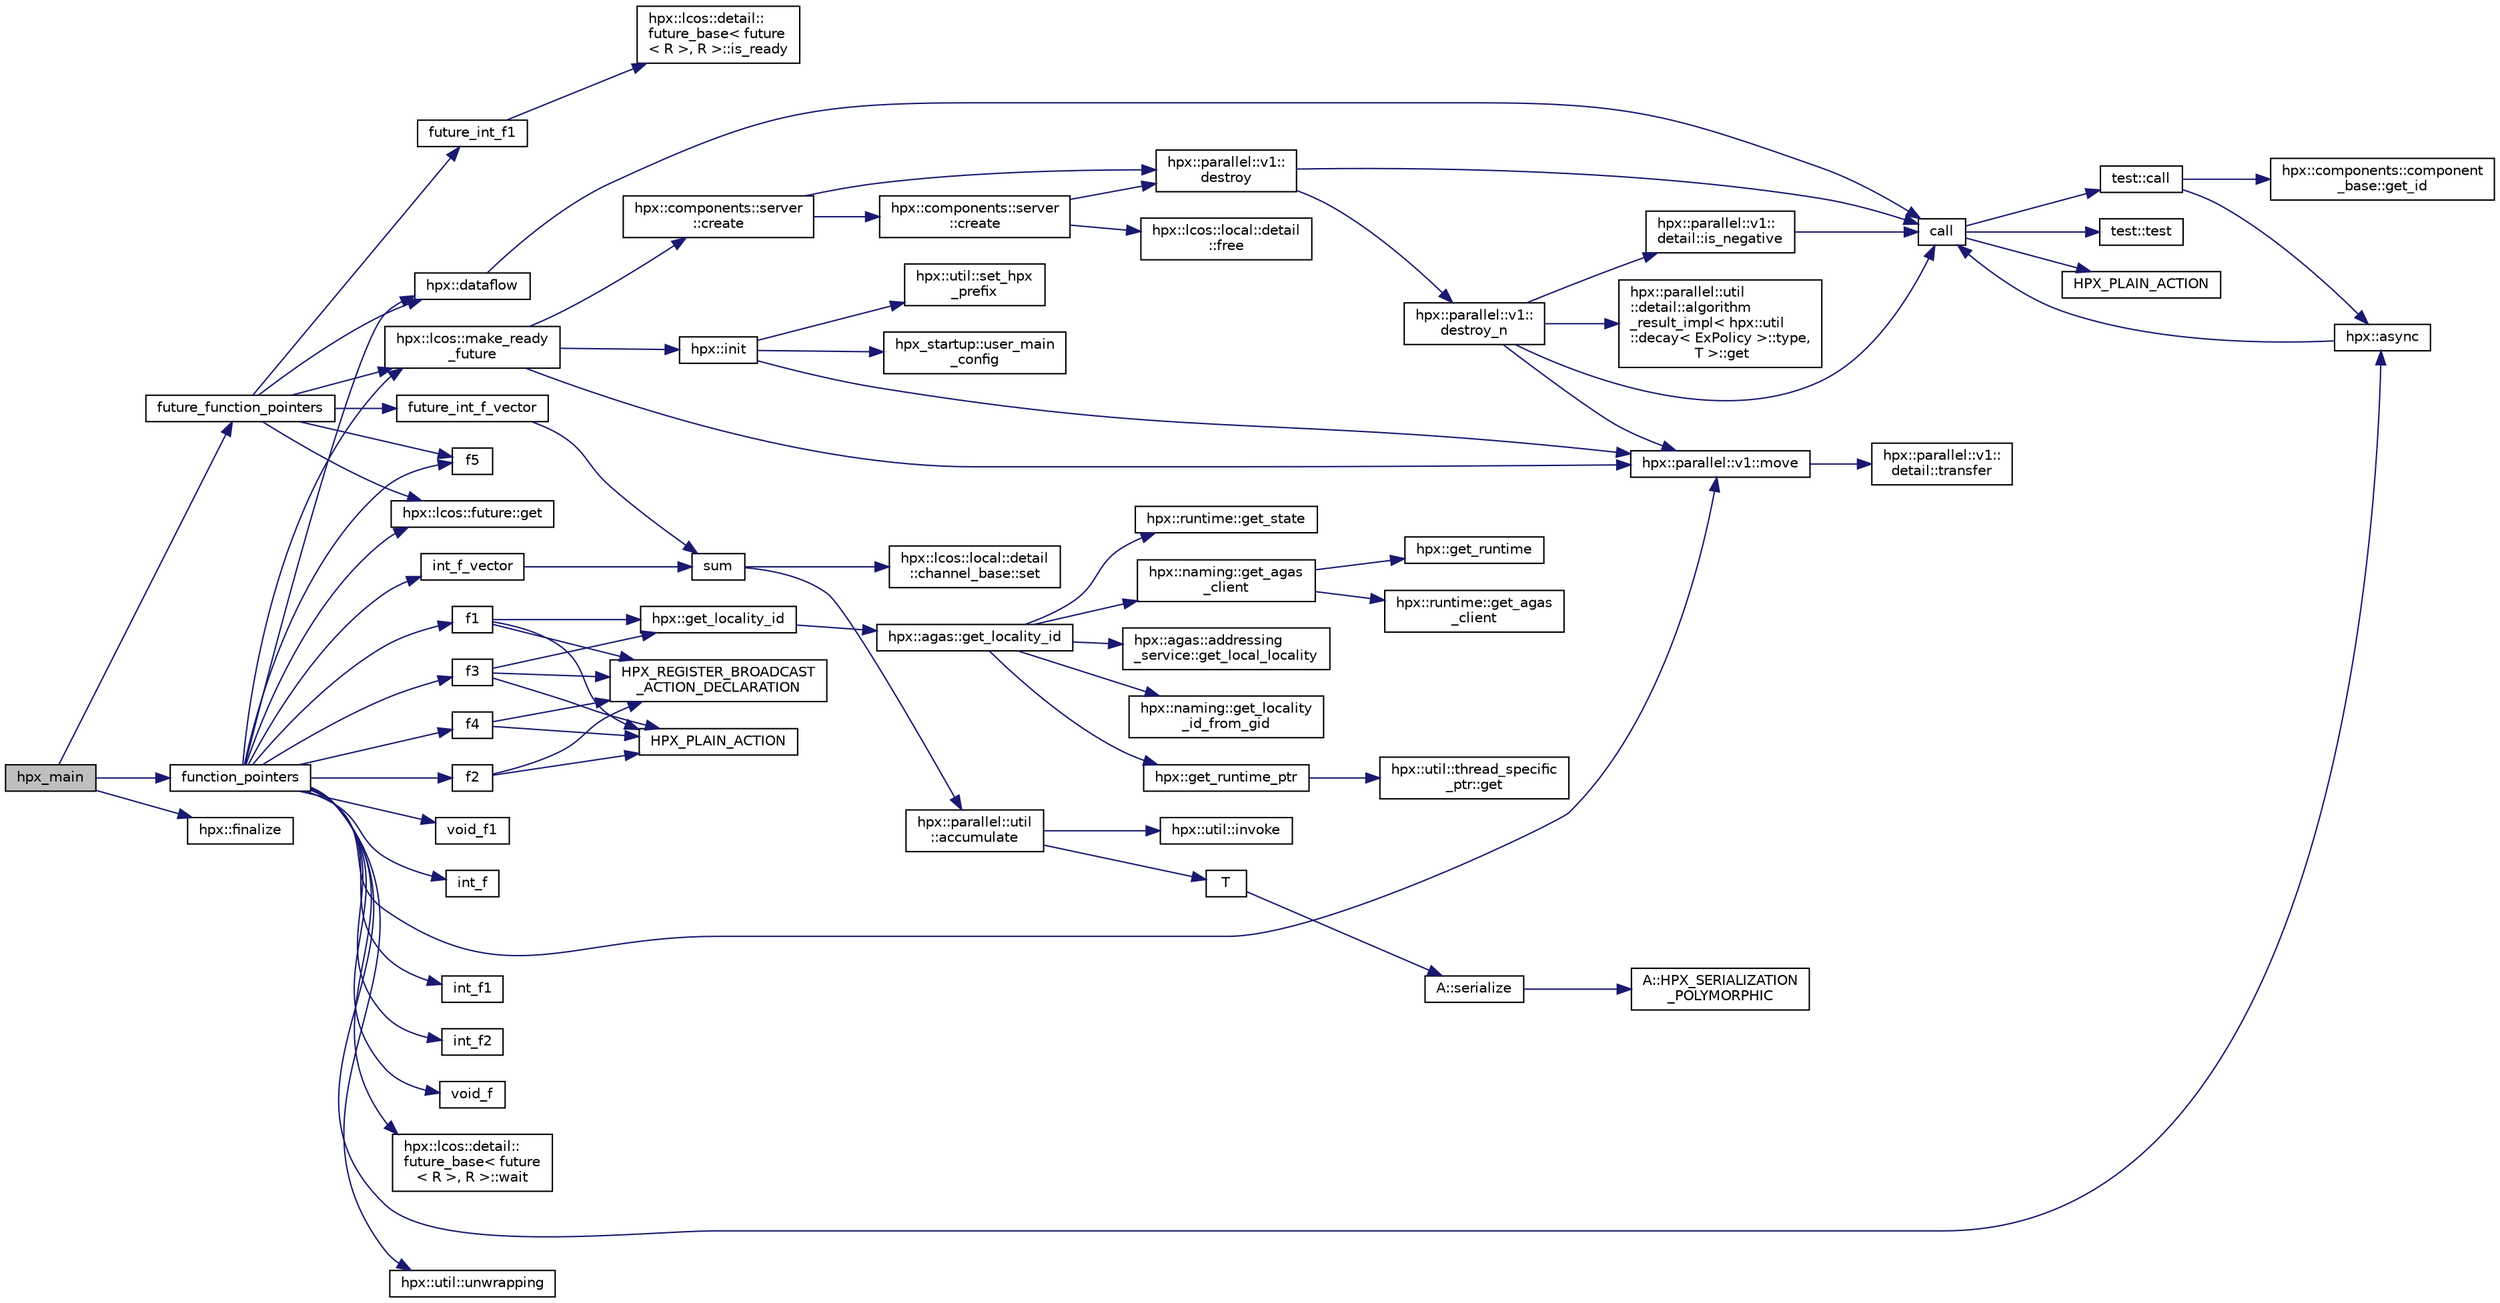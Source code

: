 digraph "hpx_main"
{
  edge [fontname="Helvetica",fontsize="10",labelfontname="Helvetica",labelfontsize="10"];
  node [fontname="Helvetica",fontsize="10",shape=record];
  rankdir="LR";
  Node116 [label="hpx_main",height=0.2,width=0.4,color="black", fillcolor="grey75", style="filled", fontcolor="black"];
  Node116 -> Node117 [color="midnightblue",fontsize="10",style="solid",fontname="Helvetica"];
  Node117 [label="function_pointers",height=0.2,width=0.4,color="black", fillcolor="white", style="filled",URL="$db/dcb/local__dataflow__std__array_8cpp.html#a2af92e7e32bc01dfe46820526d275b75"];
  Node117 -> Node118 [color="midnightblue",fontsize="10",style="solid",fontname="Helvetica"];
  Node118 [label="f1",height=0.2,width=0.4,color="black", fillcolor="white", style="filled",URL="$d8/d8b/broadcast_8cpp.html#a1751fbd41f2529b84514a9dbd767959a"];
  Node118 -> Node119 [color="midnightblue",fontsize="10",style="solid",fontname="Helvetica"];
  Node119 [label="hpx::get_locality_id",height=0.2,width=0.4,color="black", fillcolor="white", style="filled",URL="$d8/d83/namespacehpx.html#a158d7c54a657bb364c1704033010697b",tooltip="Return the number of the locality this function is being called from. "];
  Node119 -> Node120 [color="midnightblue",fontsize="10",style="solid",fontname="Helvetica"];
  Node120 [label="hpx::agas::get_locality_id",height=0.2,width=0.4,color="black", fillcolor="white", style="filled",URL="$dc/d54/namespacehpx_1_1agas.html#a491cc2ddecdf0f1a9129900caa6a4d3e"];
  Node120 -> Node121 [color="midnightblue",fontsize="10",style="solid",fontname="Helvetica"];
  Node121 [label="hpx::get_runtime_ptr",height=0.2,width=0.4,color="black", fillcolor="white", style="filled",URL="$d8/d83/namespacehpx.html#af29daf2bb3e01b4d6495a1742b6cce64"];
  Node121 -> Node122 [color="midnightblue",fontsize="10",style="solid",fontname="Helvetica"];
  Node122 [label="hpx::util::thread_specific\l_ptr::get",height=0.2,width=0.4,color="black", fillcolor="white", style="filled",URL="$d4/d4c/structhpx_1_1util_1_1thread__specific__ptr.html#a3b27d8520710478aa41d1f74206bdba9"];
  Node120 -> Node123 [color="midnightblue",fontsize="10",style="solid",fontname="Helvetica"];
  Node123 [label="hpx::runtime::get_state",height=0.2,width=0.4,color="black", fillcolor="white", style="filled",URL="$d0/d7b/classhpx_1_1runtime.html#ab405f80e060dac95d624520f38b0524c"];
  Node120 -> Node124 [color="midnightblue",fontsize="10",style="solid",fontname="Helvetica"];
  Node124 [label="hpx::naming::get_agas\l_client",height=0.2,width=0.4,color="black", fillcolor="white", style="filled",URL="$d4/dc9/namespacehpx_1_1naming.html#a0408fffd5d34b620712a801b0ae3b032"];
  Node124 -> Node125 [color="midnightblue",fontsize="10",style="solid",fontname="Helvetica"];
  Node125 [label="hpx::get_runtime",height=0.2,width=0.4,color="black", fillcolor="white", style="filled",URL="$d8/d83/namespacehpx.html#aef902cc6c7dd3b9fbadf34d1e850a070"];
  Node124 -> Node126 [color="midnightblue",fontsize="10",style="solid",fontname="Helvetica"];
  Node126 [label="hpx::runtime::get_agas\l_client",height=0.2,width=0.4,color="black", fillcolor="white", style="filled",URL="$d0/d7b/classhpx_1_1runtime.html#aeb5dddd30d6b9861669af8ad44d1a96a"];
  Node120 -> Node127 [color="midnightblue",fontsize="10",style="solid",fontname="Helvetica"];
  Node127 [label="hpx::agas::addressing\l_service::get_local_locality",height=0.2,width=0.4,color="black", fillcolor="white", style="filled",URL="$db/d58/structhpx_1_1agas_1_1addressing__service.html#ab52c19a37c2a7a006c6c15f90ad0539c"];
  Node120 -> Node128 [color="midnightblue",fontsize="10",style="solid",fontname="Helvetica"];
  Node128 [label="hpx::naming::get_locality\l_id_from_gid",height=0.2,width=0.4,color="black", fillcolor="white", style="filled",URL="$d4/dc9/namespacehpx_1_1naming.html#a7fd43037784560bd04fda9b49e33529f"];
  Node118 -> Node129 [color="midnightblue",fontsize="10",style="solid",fontname="Helvetica"];
  Node129 [label="HPX_PLAIN_ACTION",height=0.2,width=0.4,color="black", fillcolor="white", style="filled",URL="$d8/d8b/broadcast_8cpp.html#a19685a0394ce6a99351f7a679f6eeefc"];
  Node118 -> Node130 [color="midnightblue",fontsize="10",style="solid",fontname="Helvetica"];
  Node130 [label="HPX_REGISTER_BROADCAST\l_ACTION_DECLARATION",height=0.2,width=0.4,color="black", fillcolor="white", style="filled",URL="$d7/d38/addressing__service_8cpp.html#a573d764d9cb34eec46a4bdffcf07875f"];
  Node117 -> Node131 [color="midnightblue",fontsize="10",style="solid",fontname="Helvetica"];
  Node131 [label="hpx::dataflow",height=0.2,width=0.4,color="black", fillcolor="white", style="filled",URL="$d8/d83/namespacehpx.html#af190603b22ee0808033d551c432b182e"];
  Node131 -> Node132 [color="midnightblue",fontsize="10",style="solid",fontname="Helvetica"];
  Node132 [label="call",height=0.2,width=0.4,color="black", fillcolor="white", style="filled",URL="$d2/d67/promise__1620_8cpp.html#a58357f0b82bc761e1d0b9091ed563a70"];
  Node132 -> Node133 [color="midnightblue",fontsize="10",style="solid",fontname="Helvetica"];
  Node133 [label="test::test",height=0.2,width=0.4,color="black", fillcolor="white", style="filled",URL="$d8/d89/structtest.html#ab42d5ece712d716b04cb3f686f297a26"];
  Node132 -> Node134 [color="midnightblue",fontsize="10",style="solid",fontname="Helvetica"];
  Node134 [label="HPX_PLAIN_ACTION",height=0.2,width=0.4,color="black", fillcolor="white", style="filled",URL="$d2/d67/promise__1620_8cpp.html#ab96aab827a4b1fcaf66cfe0ba83fef23"];
  Node132 -> Node135 [color="midnightblue",fontsize="10",style="solid",fontname="Helvetica"];
  Node135 [label="test::call",height=0.2,width=0.4,color="black", fillcolor="white", style="filled",URL="$d8/d89/structtest.html#aeb29e7ed6518b9426ccf1344c52620ae"];
  Node135 -> Node136 [color="midnightblue",fontsize="10",style="solid",fontname="Helvetica"];
  Node136 [label="hpx::async",height=0.2,width=0.4,color="black", fillcolor="white", style="filled",URL="$d8/d83/namespacehpx.html#acb7d8e37b73b823956ce144f9a57eaa4"];
  Node136 -> Node132 [color="midnightblue",fontsize="10",style="solid",fontname="Helvetica"];
  Node135 -> Node137 [color="midnightblue",fontsize="10",style="solid",fontname="Helvetica"];
  Node137 [label="hpx::components::component\l_base::get_id",height=0.2,width=0.4,color="black", fillcolor="white", style="filled",URL="$d2/de6/classhpx_1_1components_1_1component__base.html#a4c8fd93514039bdf01c48d66d82b19cd"];
  Node117 -> Node138 [color="midnightblue",fontsize="10",style="solid",fontname="Helvetica"];
  Node138 [label="hpx::util::unwrapping",height=0.2,width=0.4,color="black", fillcolor="white", style="filled",URL="$df/dad/namespacehpx_1_1util.html#a7529d9ac687684c33403cdd1f9cef8e4"];
  Node117 -> Node139 [color="midnightblue",fontsize="10",style="solid",fontname="Helvetica"];
  Node139 [label="void_f1",height=0.2,width=0.4,color="black", fillcolor="white", style="filled",URL="$db/dcb/local__dataflow__std__array_8cpp.html#ae5bf8d67f3c8c7518c8ac902f9c5b35e"];
  Node117 -> Node136 [color="midnightblue",fontsize="10",style="solid",fontname="Helvetica"];
  Node117 -> Node140 [color="midnightblue",fontsize="10",style="solid",fontname="Helvetica"];
  Node140 [label="int_f",height=0.2,width=0.4,color="black", fillcolor="white", style="filled",URL="$db/dcb/local__dataflow__std__array_8cpp.html#a46478526c4392b38f5e58c7054f7c88c"];
  Node117 -> Node141 [color="midnightblue",fontsize="10",style="solid",fontname="Helvetica"];
  Node141 [label="f2",height=0.2,width=0.4,color="black", fillcolor="white", style="filled",URL="$d8/d8b/broadcast_8cpp.html#a90b718127ae383af9c1b52fb8d5e1166"];
  Node141 -> Node129 [color="midnightblue",fontsize="10",style="solid",fontname="Helvetica"];
  Node141 -> Node130 [color="midnightblue",fontsize="10",style="solid",fontname="Helvetica"];
  Node117 -> Node142 [color="midnightblue",fontsize="10",style="solid",fontname="Helvetica"];
  Node142 [label="int_f1",height=0.2,width=0.4,color="black", fillcolor="white", style="filled",URL="$db/dcb/local__dataflow__std__array_8cpp.html#a4dcc86e58fc59e0b9d72922d8122d7fc"];
  Node117 -> Node143 [color="midnightblue",fontsize="10",style="solid",fontname="Helvetica"];
  Node143 [label="hpx::lcos::make_ready\l_future",height=0.2,width=0.4,color="black", fillcolor="white", style="filled",URL="$d2/dc9/namespacehpx_1_1lcos.html#a42997564ddfde91d475b8a2cea8f53e4"];
  Node143 -> Node144 [color="midnightblue",fontsize="10",style="solid",fontname="Helvetica"];
  Node144 [label="hpx::init",height=0.2,width=0.4,color="black", fillcolor="white", style="filled",URL="$d8/d83/namespacehpx.html#a3c694ea960b47c56b33351ba16e3d76b",tooltip="Main entry point for launching the HPX runtime system. "];
  Node144 -> Node145 [color="midnightblue",fontsize="10",style="solid",fontname="Helvetica"];
  Node145 [label="hpx::util::set_hpx\l_prefix",height=0.2,width=0.4,color="black", fillcolor="white", style="filled",URL="$df/dad/namespacehpx_1_1util.html#ae40a23c1ba0a48d9304dcf717a95793e"];
  Node144 -> Node146 [color="midnightblue",fontsize="10",style="solid",fontname="Helvetica"];
  Node146 [label="hpx_startup::user_main\l_config",height=0.2,width=0.4,color="black", fillcolor="white", style="filled",URL="$d3/dd2/namespacehpx__startup.html#aaac571d88bd3912a4225a23eb3261637"];
  Node144 -> Node147 [color="midnightblue",fontsize="10",style="solid",fontname="Helvetica"];
  Node147 [label="hpx::parallel::v1::move",height=0.2,width=0.4,color="black", fillcolor="white", style="filled",URL="$db/db9/namespacehpx_1_1parallel_1_1v1.html#aa7c4ede081ce786c9d1eb1adff495cfc"];
  Node147 -> Node148 [color="midnightblue",fontsize="10",style="solid",fontname="Helvetica"];
  Node148 [label="hpx::parallel::v1::\ldetail::transfer",height=0.2,width=0.4,color="black", fillcolor="white", style="filled",URL="$d2/ddd/namespacehpx_1_1parallel_1_1v1_1_1detail.html#ab1b56a05e1885ca7cc7ffa1804dd2f3c"];
  Node143 -> Node149 [color="midnightblue",fontsize="10",style="solid",fontname="Helvetica"];
  Node149 [label="hpx::components::server\l::create",height=0.2,width=0.4,color="black", fillcolor="white", style="filled",URL="$d2/da2/namespacehpx_1_1components_1_1server.html#ac776c89f3d68ceb910e8cee9fa937ab4",tooltip="Create arrays of components using their default constructor. "];
  Node149 -> Node150 [color="midnightblue",fontsize="10",style="solid",fontname="Helvetica"];
  Node150 [label="hpx::components::server\l::create",height=0.2,width=0.4,color="black", fillcolor="white", style="filled",URL="$d2/da2/namespacehpx_1_1components_1_1server.html#a77d26de181c97b444565e230577981bd"];
  Node150 -> Node151 [color="midnightblue",fontsize="10",style="solid",fontname="Helvetica"];
  Node151 [label="hpx::lcos::local::detail\l::free",height=0.2,width=0.4,color="black", fillcolor="white", style="filled",URL="$d4/dcb/namespacehpx_1_1lcos_1_1local_1_1detail.html#a55a940f019734e9bb045dc123cd80e48"];
  Node150 -> Node152 [color="midnightblue",fontsize="10",style="solid",fontname="Helvetica"];
  Node152 [label="hpx::parallel::v1::\ldestroy",height=0.2,width=0.4,color="black", fillcolor="white", style="filled",URL="$db/db9/namespacehpx_1_1parallel_1_1v1.html#acf303558375048e8a7cc9a2c2e09477f"];
  Node152 -> Node132 [color="midnightblue",fontsize="10",style="solid",fontname="Helvetica"];
  Node152 -> Node153 [color="midnightblue",fontsize="10",style="solid",fontname="Helvetica"];
  Node153 [label="hpx::parallel::v1::\ldestroy_n",height=0.2,width=0.4,color="black", fillcolor="white", style="filled",URL="$db/db9/namespacehpx_1_1parallel_1_1v1.html#a71d0691132a300690163f5636bcd5bd3"];
  Node153 -> Node154 [color="midnightblue",fontsize="10",style="solid",fontname="Helvetica"];
  Node154 [label="hpx::parallel::v1::\ldetail::is_negative",height=0.2,width=0.4,color="black", fillcolor="white", style="filled",URL="$d2/ddd/namespacehpx_1_1parallel_1_1v1_1_1detail.html#adf2e40fc4b20ad0fd442ee3118a4d527"];
  Node154 -> Node132 [color="midnightblue",fontsize="10",style="solid",fontname="Helvetica"];
  Node153 -> Node155 [color="midnightblue",fontsize="10",style="solid",fontname="Helvetica"];
  Node155 [label="hpx::parallel::util\l::detail::algorithm\l_result_impl\< hpx::util\l::decay\< ExPolicy \>::type,\l T \>::get",height=0.2,width=0.4,color="black", fillcolor="white", style="filled",URL="$d2/d42/structhpx_1_1parallel_1_1util_1_1detail_1_1algorithm__result__impl.html#ab5b051e8ec74eff5e0e62fd63f5d377e"];
  Node153 -> Node147 [color="midnightblue",fontsize="10",style="solid",fontname="Helvetica"];
  Node153 -> Node132 [color="midnightblue",fontsize="10",style="solid",fontname="Helvetica"];
  Node149 -> Node152 [color="midnightblue",fontsize="10",style="solid",fontname="Helvetica"];
  Node143 -> Node147 [color="midnightblue",fontsize="10",style="solid",fontname="Helvetica"];
  Node117 -> Node156 [color="midnightblue",fontsize="10",style="solid",fontname="Helvetica"];
  Node156 [label="f3",height=0.2,width=0.4,color="black", fillcolor="white", style="filled",URL="$d8/d8b/broadcast_8cpp.html#a9bac347cb7dd97427ecd2dd58525b646"];
  Node156 -> Node119 [color="midnightblue",fontsize="10",style="solid",fontname="Helvetica"];
  Node156 -> Node129 [color="midnightblue",fontsize="10",style="solid",fontname="Helvetica"];
  Node156 -> Node130 [color="midnightblue",fontsize="10",style="solid",fontname="Helvetica"];
  Node117 -> Node157 [color="midnightblue",fontsize="10",style="solid",fontname="Helvetica"];
  Node157 [label="int_f2",height=0.2,width=0.4,color="black", fillcolor="white", style="filled",URL="$db/dcb/local__dataflow__std__array_8cpp.html#a1e96ee1c6e6968b095662587f7ca4137"];
  Node117 -> Node158 [color="midnightblue",fontsize="10",style="solid",fontname="Helvetica"];
  Node158 [label="f4",height=0.2,width=0.4,color="black", fillcolor="white", style="filled",URL="$d8/d8b/broadcast_8cpp.html#a5b236ab98826d39f84ab55740c192155"];
  Node158 -> Node129 [color="midnightblue",fontsize="10",style="solid",fontname="Helvetica"];
  Node158 -> Node130 [color="midnightblue",fontsize="10",style="solid",fontname="Helvetica"];
  Node117 -> Node159 [color="midnightblue",fontsize="10",style="solid",fontname="Helvetica"];
  Node159 [label="int_f_vector",height=0.2,width=0.4,color="black", fillcolor="white", style="filled",URL="$db/dcb/local__dataflow__std__array_8cpp.html#a60b2adf752d94d102561eb3ffda7a0f1"];
  Node159 -> Node160 [color="midnightblue",fontsize="10",style="solid",fontname="Helvetica"];
  Node160 [label="sum",height=0.2,width=0.4,color="black", fillcolor="white", style="filled",URL="$d0/d3e/local__channel_8cpp.html#a59ccefc587362186eebb8f1a3c9c07ca"];
  Node160 -> Node161 [color="midnightblue",fontsize="10",style="solid",fontname="Helvetica"];
  Node161 [label="hpx::lcos::local::detail\l::channel_base::set",height=0.2,width=0.4,color="black", fillcolor="white", style="filled",URL="$de/d49/classhpx_1_1lcos_1_1local_1_1detail_1_1channel__base.html#a66e3590dcd9d8095083e6ef60147e95d"];
  Node160 -> Node162 [color="midnightblue",fontsize="10",style="solid",fontname="Helvetica"];
  Node162 [label="hpx::parallel::util\l::accumulate",height=0.2,width=0.4,color="black", fillcolor="white", style="filled",URL="$df/dc6/namespacehpx_1_1parallel_1_1util.html#ab57e9fe9dcda3baa915398e2d7ba3d69"];
  Node162 -> Node163 [color="midnightblue",fontsize="10",style="solid",fontname="Helvetica"];
  Node163 [label="T",height=0.2,width=0.4,color="black", fillcolor="white", style="filled",URL="$db/d33/polymorphic__semiintrusive__template_8cpp.html#ad187658f9cb91c1312b39ae7e896f1ea"];
  Node163 -> Node164 [color="midnightblue",fontsize="10",style="solid",fontname="Helvetica"];
  Node164 [label="A::serialize",height=0.2,width=0.4,color="black", fillcolor="white", style="filled",URL="$d7/da0/struct_a.html#a5f5c287cf471e274ed9dda0da1592212"];
  Node164 -> Node165 [color="midnightblue",fontsize="10",style="solid",fontname="Helvetica"];
  Node165 [label="A::HPX_SERIALIZATION\l_POLYMORPHIC",height=0.2,width=0.4,color="black", fillcolor="white", style="filled",URL="$d7/da0/struct_a.html#ada978cc156cebbafddb1f3aa4c01918c"];
  Node162 -> Node166 [color="midnightblue",fontsize="10",style="solid",fontname="Helvetica"];
  Node166 [label="hpx::util::invoke",height=0.2,width=0.4,color="black", fillcolor="white", style="filled",URL="$df/dad/namespacehpx_1_1util.html#a9ed3f52b36e725e476dbf5099134ed3d"];
  Node117 -> Node147 [color="midnightblue",fontsize="10",style="solid",fontname="Helvetica"];
  Node117 -> Node167 [color="midnightblue",fontsize="10",style="solid",fontname="Helvetica"];
  Node167 [label="f5",height=0.2,width=0.4,color="black", fillcolor="white", style="filled",URL="$d2/db4/bind__stateful__test_8cpp.html#ab06564809fe267da5a377a20abddcd94"];
  Node117 -> Node168 [color="midnightblue",fontsize="10",style="solid",fontname="Helvetica"];
  Node168 [label="void_f",height=0.2,width=0.4,color="black", fillcolor="white", style="filled",URL="$db/dcb/local__dataflow__std__array_8cpp.html#aec557dde2c480dd64d3557786945b0b2"];
  Node117 -> Node169 [color="midnightblue",fontsize="10",style="solid",fontname="Helvetica"];
  Node169 [label="hpx::lcos::detail::\lfuture_base\< future\l\< R \>, R \>::wait",height=0.2,width=0.4,color="black", fillcolor="white", style="filled",URL="$d5/dd7/classhpx_1_1lcos_1_1detail_1_1future__base.html#a028190ad98b2865e267745247b6b5ae8"];
  Node117 -> Node170 [color="midnightblue",fontsize="10",style="solid",fontname="Helvetica"];
  Node170 [label="hpx::lcos::future::get",height=0.2,width=0.4,color="black", fillcolor="white", style="filled",URL="$d0/d33/classhpx_1_1lcos_1_1future.html#a8c28269486d5620ac48af349f17bb41c"];
  Node116 -> Node171 [color="midnightblue",fontsize="10",style="solid",fontname="Helvetica"];
  Node171 [label="future_function_pointers",height=0.2,width=0.4,color="black", fillcolor="white", style="filled",URL="$db/dcb/local__dataflow__std__array_8cpp.html#a95946a10e34f294c2ebf46aee9b45b88"];
  Node171 -> Node131 [color="midnightblue",fontsize="10",style="solid",fontname="Helvetica"];
  Node171 -> Node172 [color="midnightblue",fontsize="10",style="solid",fontname="Helvetica"];
  Node172 [label="future_int_f1",height=0.2,width=0.4,color="black", fillcolor="white", style="filled",URL="$db/dcb/local__dataflow__std__array_8cpp.html#a44e7ab689243e077e0ecf561f3ef0247"];
  Node172 -> Node173 [color="midnightblue",fontsize="10",style="solid",fontname="Helvetica"];
  Node173 [label="hpx::lcos::detail::\lfuture_base\< future\l\< R \>, R \>::is_ready",height=0.2,width=0.4,color="black", fillcolor="white", style="filled",URL="$d5/dd7/classhpx_1_1lcos_1_1detail_1_1future__base.html#a628625094362627e776fe22b68404111"];
  Node171 -> Node143 [color="midnightblue",fontsize="10",style="solid",fontname="Helvetica"];
  Node171 -> Node167 [color="midnightblue",fontsize="10",style="solid",fontname="Helvetica"];
  Node171 -> Node174 [color="midnightblue",fontsize="10",style="solid",fontname="Helvetica"];
  Node174 [label="future_int_f_vector",height=0.2,width=0.4,color="black", fillcolor="white", style="filled",URL="$db/dcb/local__dataflow__std__array_8cpp.html#aa9d07d8323081ae002a14695a033dbf7"];
  Node174 -> Node160 [color="midnightblue",fontsize="10",style="solid",fontname="Helvetica"];
  Node171 -> Node170 [color="midnightblue",fontsize="10",style="solid",fontname="Helvetica"];
  Node116 -> Node175 [color="midnightblue",fontsize="10",style="solid",fontname="Helvetica"];
  Node175 [label="hpx::finalize",height=0.2,width=0.4,color="black", fillcolor="white", style="filled",URL="$d8/d83/namespacehpx.html#a8f5d18e423b3ad43e343d1571acd5f64",tooltip="Main function to gracefully terminate the HPX runtime system. "];
}
